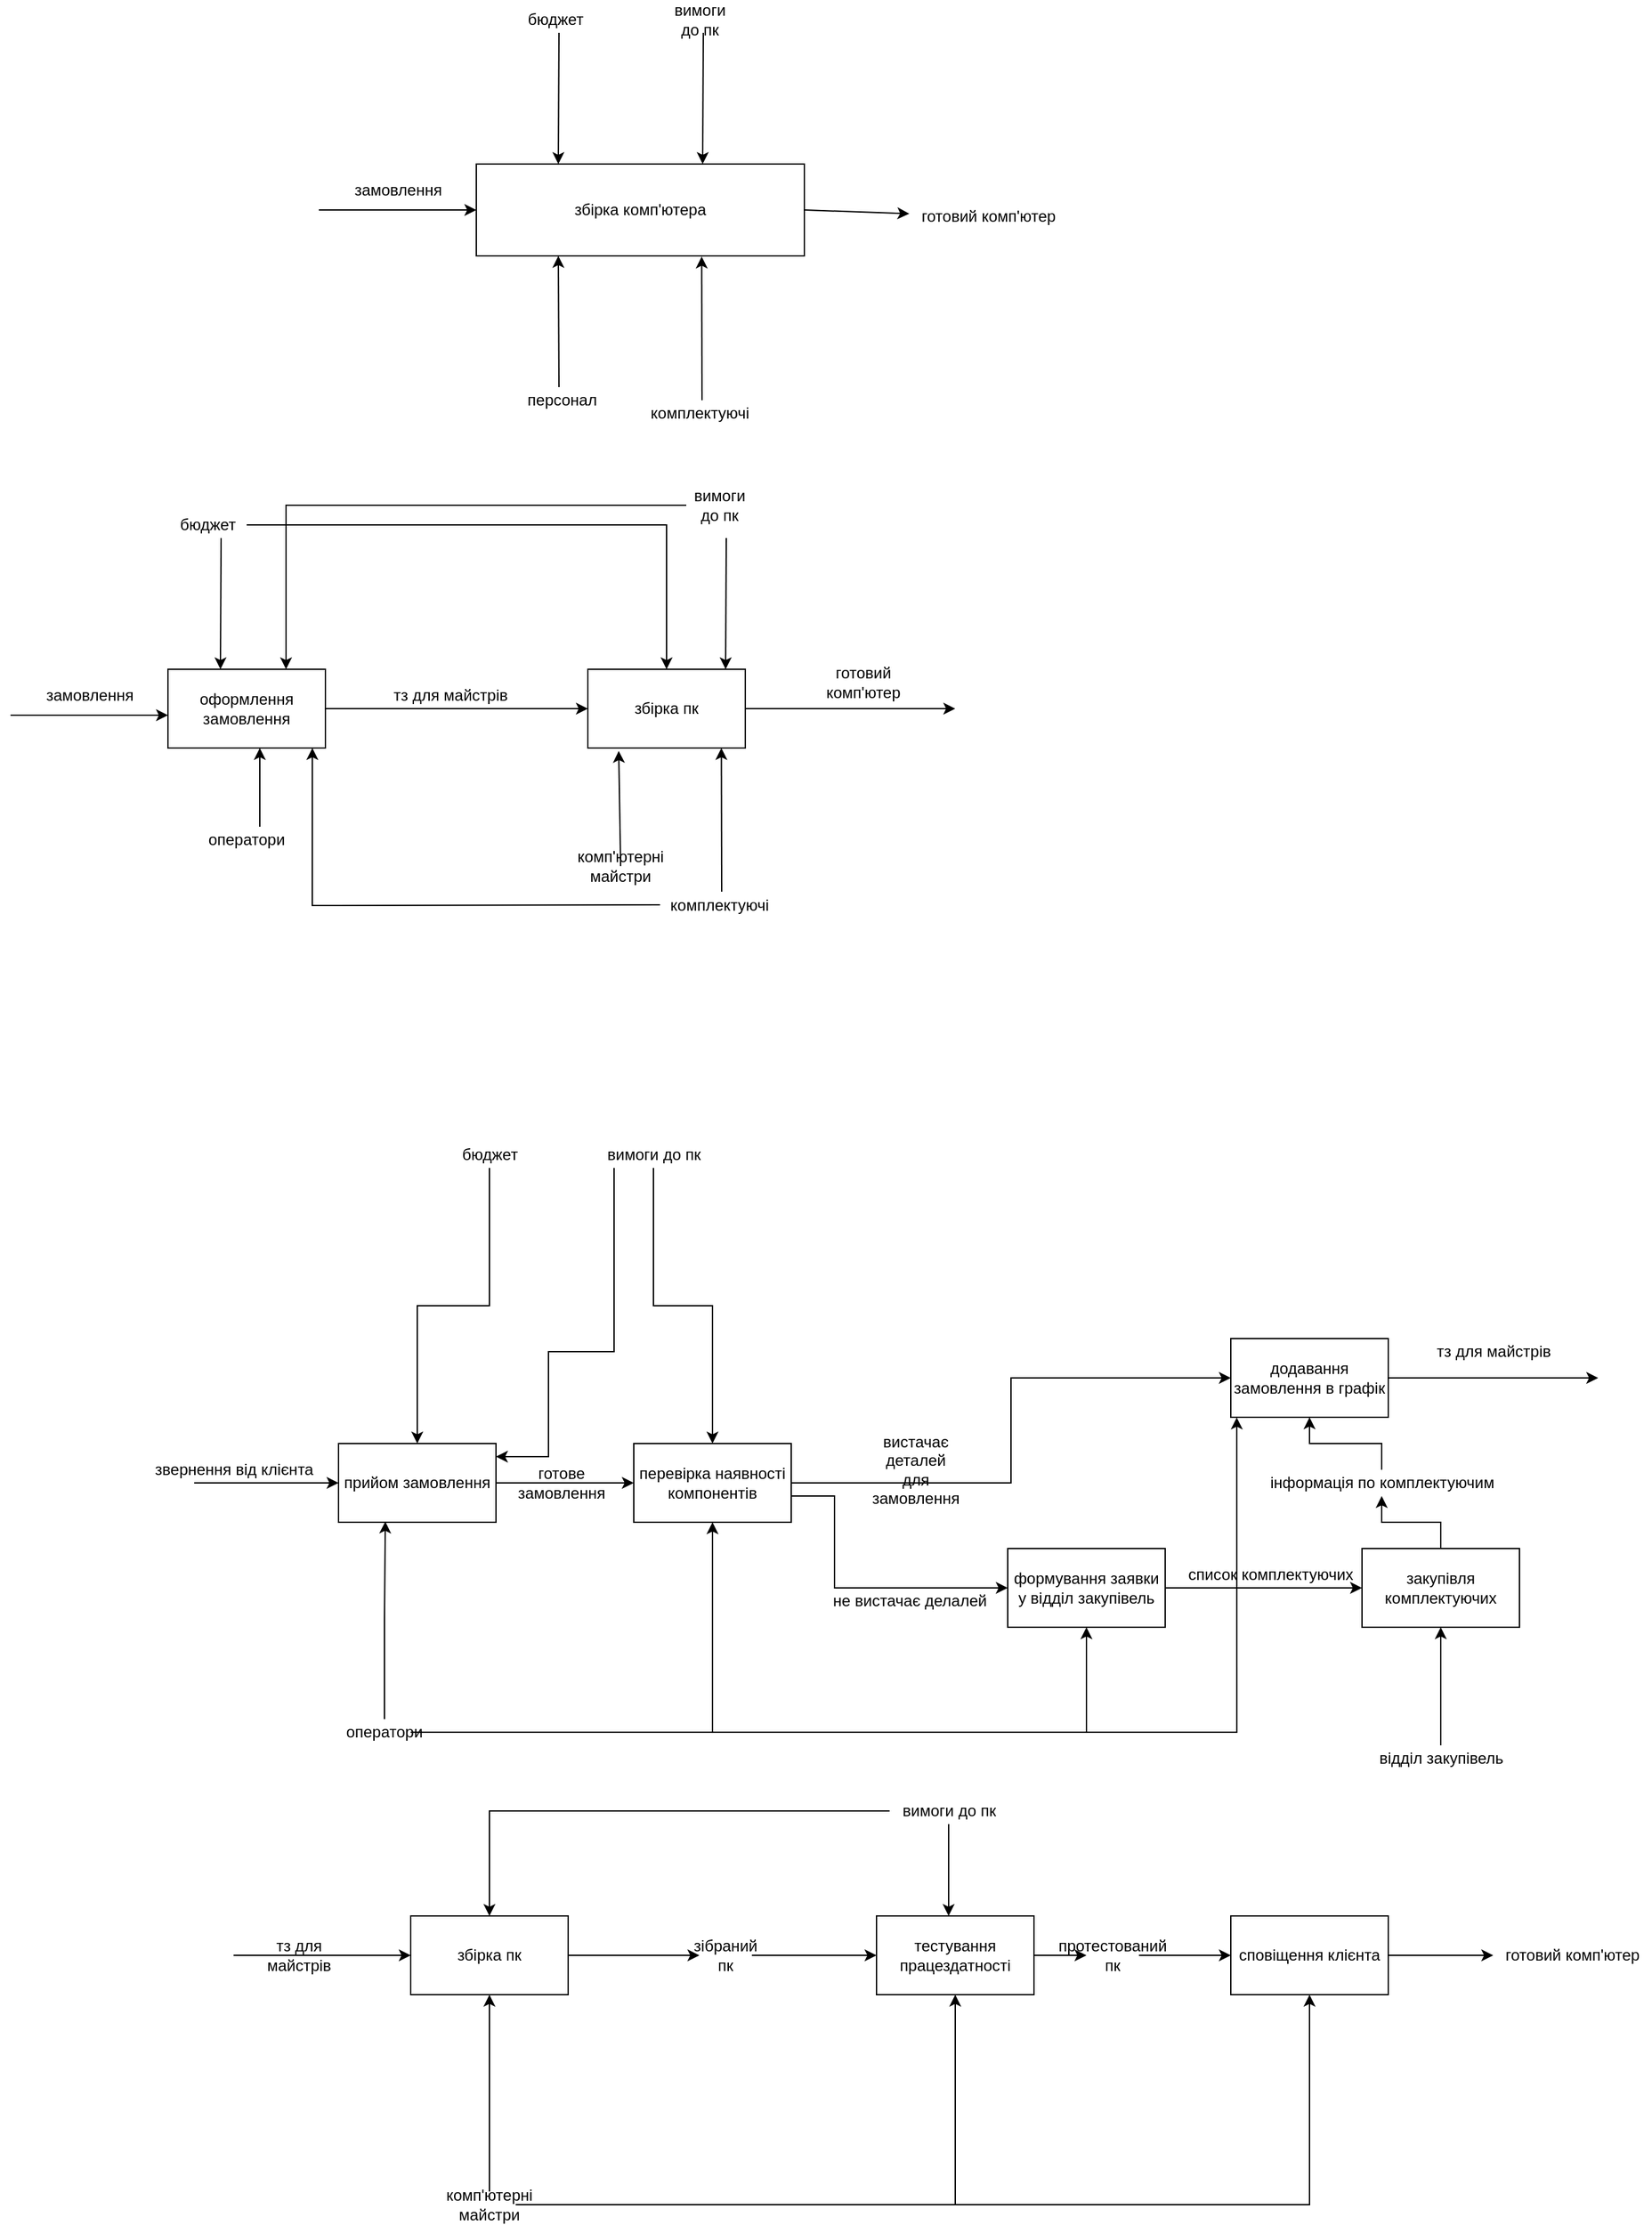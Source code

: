 <mxfile version="14.4.3" type="google"><diagram id="6FOqZcrfeqCQpWcAhYI6" name="Page-1"><mxGraphModel dx="1422" dy="1875" grid="1" gridSize="10" guides="1" tooltips="1" connect="1" arrows="1" fold="1" page="1" pageScale="1" pageWidth="850" pageHeight="1100" math="0" shadow="0"><root><mxCell id="0"/><mxCell id="1" parent="0"/><mxCell id="p5ByEXsch2OxL57bChNt-1" value="збірка комп'ютера" style="rounded=0;whiteSpace=wrap;html=1;" vertex="1" parent="1"><mxGeometry x="435" y="-35" width="250" height="70" as="geometry"/></mxCell><mxCell id="p5ByEXsch2OxL57bChNt-2" value="" style="endArrow=classic;html=1;entryX=0;entryY=0.5;entryDx=0;entryDy=0;" edge="1" parent="1" target="p5ByEXsch2OxL57bChNt-1"><mxGeometry width="50" height="50" relative="1" as="geometry"><mxPoint x="315" as="sourcePoint"/><mxPoint x="445" y="5" as="targetPoint"/></mxGeometry></mxCell><mxCell id="p5ByEXsch2OxL57bChNt-3" value="замовлення" style="text;html=1;align=center;verticalAlign=middle;resizable=0;points=[];autosize=1;" vertex="1" parent="1"><mxGeometry x="335" y="-25" width="80" height="20" as="geometry"/></mxCell><mxCell id="p5ByEXsch2OxL57bChNt-4" value="" style="endArrow=classic;html=1;entryX=0.25;entryY=0;entryDx=0;entryDy=0;" edge="1" parent="1" target="p5ByEXsch2OxL57bChNt-1"><mxGeometry width="50" height="50" relative="1" as="geometry"><mxPoint x="498" y="-135" as="sourcePoint"/><mxPoint x="445.0" y="10" as="targetPoint"/></mxGeometry></mxCell><mxCell id="p5ByEXsch2OxL57bChNt-5" value="бюджет" style="text;html=1;align=center;verticalAlign=middle;resizable=0;points=[];autosize=1;" vertex="1" parent="1"><mxGeometry x="465" y="-155" width="60" height="20" as="geometry"/></mxCell><mxCell id="p5ByEXsch2OxL57bChNt-6" value="" style="endArrow=classic;html=1;entryX=0.25;entryY=0;entryDx=0;entryDy=0;" edge="1" parent="1"><mxGeometry width="50" height="50" relative="1" as="geometry"><mxPoint x="608" y="-135" as="sourcePoint"/><mxPoint x="607.5" y="-35" as="targetPoint"/></mxGeometry></mxCell><mxCell id="p5ByEXsch2OxL57bChNt-7" value="вимоги&lt;br&gt;до пк" style="text;html=1;align=center;verticalAlign=middle;resizable=0;points=[];autosize=1;" vertex="1" parent="1"><mxGeometry x="580" y="-160" width="50" height="30" as="geometry"/></mxCell><mxCell id="p5ByEXsch2OxL57bChNt-8" value="" style="endArrow=classic;html=1;entryX=0.25;entryY=1;entryDx=0;entryDy=0;" edge="1" parent="1" target="p5ByEXsch2OxL57bChNt-1"><mxGeometry width="50" height="50" relative="1" as="geometry"><mxPoint x="498" y="135" as="sourcePoint"/><mxPoint x="575" y="15" as="targetPoint"/></mxGeometry></mxCell><mxCell id="p5ByEXsch2OxL57bChNt-9" value="персонал" style="text;html=1;align=center;verticalAlign=middle;resizable=0;points=[];autosize=1;" vertex="1" parent="1"><mxGeometry x="465" y="135" width="70" height="20" as="geometry"/></mxCell><mxCell id="p5ByEXsch2OxL57bChNt-10" value="" style="endArrow=classic;html=1;entryX=0.687;entryY=1.007;entryDx=0;entryDy=0;entryPerimeter=0;" edge="1" parent="1" target="p5ByEXsch2OxL57bChNt-1"><mxGeometry width="50" height="50" relative="1" as="geometry"><mxPoint x="607" y="145" as="sourcePoint"/><mxPoint x="575" y="15" as="targetPoint"/></mxGeometry></mxCell><mxCell id="p5ByEXsch2OxL57bChNt-11" value="комплектуючі" style="text;html=1;align=center;verticalAlign=middle;resizable=0;points=[];autosize=1;" vertex="1" parent="1"><mxGeometry x="560" y="145" width="90" height="20" as="geometry"/></mxCell><mxCell id="p5ByEXsch2OxL57bChNt-12" value="" style="endArrow=classic;html=1;exitX=1;exitY=0.5;exitDx=0;exitDy=0;" edge="1" parent="1" source="p5ByEXsch2OxL57bChNt-1" target="p5ByEXsch2OxL57bChNt-13"><mxGeometry width="50" height="50" relative="1" as="geometry"><mxPoint x="515" y="130" as="sourcePoint"/><mxPoint x="785" y="65" as="targetPoint"/></mxGeometry></mxCell><mxCell id="p5ByEXsch2OxL57bChNt-13" value="готовий комп'ютер" style="text;html=1;align=center;verticalAlign=middle;resizable=0;points=[];autosize=1;" vertex="1" parent="1"><mxGeometry x="765" y="-5" width="120" height="20" as="geometry"/></mxCell><mxCell id="p5ByEXsch2OxL57bChNt-18" style="edgeStyle=orthogonalEdgeStyle;rounded=0;orthogonalLoop=1;jettySize=auto;html=1;" edge="1" parent="1" source="p5ByEXsch2OxL57bChNt-14" target="p5ByEXsch2OxL57bChNt-16"><mxGeometry relative="1" as="geometry"><mxPoint x="400.0" y="380" as="targetPoint"/></mxGeometry></mxCell><mxCell id="p5ByEXsch2OxL57bChNt-14" value="оформлення замовлення" style="rounded=0;whiteSpace=wrap;html=1;" vertex="1" parent="1"><mxGeometry x="200" y="350" width="120" height="60" as="geometry"/></mxCell><mxCell id="p5ByEXsch2OxL57bChNt-75" style="edgeStyle=orthogonalEdgeStyle;rounded=0;orthogonalLoop=1;jettySize=auto;html=1;" edge="1" parent="1" source="p5ByEXsch2OxL57bChNt-16"><mxGeometry relative="1" as="geometry"><mxPoint x="800" y="380" as="targetPoint"/></mxGeometry></mxCell><mxCell id="p5ByEXsch2OxL57bChNt-16" value="збірка пк" style="rounded=0;whiteSpace=wrap;html=1;" vertex="1" parent="1"><mxGeometry x="520" y="350" width="120" height="60" as="geometry"/></mxCell><mxCell id="p5ByEXsch2OxL57bChNt-30" style="edgeStyle=orthogonalEdgeStyle;rounded=0;orthogonalLoop=1;jettySize=auto;html=1;entryX=0;entryY=0.5;entryDx=0;entryDy=0;" edge="1" parent="1" source="p5ByEXsch2OxL57bChNt-21" target="p5ByEXsch2OxL57bChNt-25"><mxGeometry relative="1" as="geometry"/></mxCell><mxCell id="p5ByEXsch2OxL57bChNt-21" value="прийом замовлення" style="rounded=0;whiteSpace=wrap;html=1;" vertex="1" parent="1"><mxGeometry x="330" y="940" width="120" height="60" as="geometry"/></mxCell><mxCell id="p5ByEXsch2OxL57bChNt-47" style="edgeStyle=orthogonalEdgeStyle;rounded=0;orthogonalLoop=1;jettySize=auto;html=1;entryX=0.5;entryY=1;entryDx=0;entryDy=0;" edge="1" parent="1" source="p5ByEXsch2OxL57bChNt-41" target="p5ByEXsch2OxL57bChNt-24"><mxGeometry relative="1" as="geometry"/></mxCell><mxCell id="p5ByEXsch2OxL57bChNt-22" value="закупівля комплектуючих" style="rounded=0;whiteSpace=wrap;html=1;" vertex="1" parent="1"><mxGeometry x="1110" y="1020" width="120" height="60" as="geometry"/></mxCell><mxCell id="p5ByEXsch2OxL57bChNt-38" style="edgeStyle=orthogonalEdgeStyle;rounded=0;orthogonalLoop=1;jettySize=auto;html=1;entryX=0;entryY=0.5;entryDx=0;entryDy=0;" edge="1" parent="1" source="p5ByEXsch2OxL57bChNt-23" target="p5ByEXsch2OxL57bChNt-22"><mxGeometry relative="1" as="geometry"/></mxCell><mxCell id="p5ByEXsch2OxL57bChNt-23" value="формування заявки у відділ закупівель" style="rounded=0;whiteSpace=wrap;html=1;" vertex="1" parent="1"><mxGeometry x="840" y="1020" width="120" height="60" as="geometry"/></mxCell><mxCell id="p5ByEXsch2OxL57bChNt-77" style="edgeStyle=orthogonalEdgeStyle;rounded=0;orthogonalLoop=1;jettySize=auto;html=1;" edge="1" parent="1" source="p5ByEXsch2OxL57bChNt-24"><mxGeometry relative="1" as="geometry"><mxPoint x="1290" y="890" as="targetPoint"/></mxGeometry></mxCell><mxCell id="p5ByEXsch2OxL57bChNt-24" value="додавання замовлення в графік" style="rounded=0;whiteSpace=wrap;html=1;" vertex="1" parent="1"><mxGeometry x="1010" y="860" width="120" height="60" as="geometry"/></mxCell><mxCell id="p5ByEXsch2OxL57bChNt-36" style="edgeStyle=orthogonalEdgeStyle;rounded=0;orthogonalLoop=1;jettySize=auto;html=1;entryX=0;entryY=0.5;entryDx=0;entryDy=0;" edge="1" parent="1" source="p5ByEXsch2OxL57bChNt-25" target="p5ByEXsch2OxL57bChNt-23"><mxGeometry relative="1" as="geometry"><Array as="points"><mxPoint x="708" y="980"/><mxPoint x="708" y="1050"/></Array></mxGeometry></mxCell><mxCell id="p5ByEXsch2OxL57bChNt-46" style="edgeStyle=orthogonalEdgeStyle;rounded=0;orthogonalLoop=1;jettySize=auto;html=1;entryX=0;entryY=0.5;entryDx=0;entryDy=0;" edge="1" parent="1" source="p5ByEXsch2OxL57bChNt-25" target="p5ByEXsch2OxL57bChNt-24"><mxGeometry relative="1" as="geometry"/></mxCell><mxCell id="p5ByEXsch2OxL57bChNt-25" value="перевірка наявності компонентів" style="rounded=0;whiteSpace=wrap;html=1;" vertex="1" parent="1"><mxGeometry x="555" y="940" width="120" height="60" as="geometry"/></mxCell><mxCell id="p5ByEXsch2OxL57bChNt-33" value="вистачає деталей для замовлення" style="text;html=1;strokeColor=none;fillColor=none;align=center;verticalAlign=middle;whiteSpace=wrap;rounded=0;" vertex="1" parent="1"><mxGeometry x="750" y="950" width="40" height="20" as="geometry"/></mxCell><mxCell id="p5ByEXsch2OxL57bChNt-34" value="готове замовлення" style="text;html=1;strokeColor=none;fillColor=none;align=center;verticalAlign=middle;whiteSpace=wrap;rounded=0;" vertex="1" parent="1"><mxGeometry x="480" y="960" width="40" height="20" as="geometry"/></mxCell><mxCell id="p5ByEXsch2OxL57bChNt-37" value="не вистачає делалей" style="text;html=1;align=center;verticalAlign=middle;resizable=0;points=[];autosize=1;" vertex="1" parent="1"><mxGeometry x="700" y="1050" width="130" height="20" as="geometry"/></mxCell><mxCell id="p5ByEXsch2OxL57bChNt-39" value="список комплектуючих" style="text;html=1;align=center;verticalAlign=middle;resizable=0;points=[];autosize=1;" vertex="1" parent="1"><mxGeometry x="970" y="1030" width="140" height="20" as="geometry"/></mxCell><mxCell id="p5ByEXsch2OxL57bChNt-43" value="тз для майстрів" style="text;html=1;align=center;verticalAlign=middle;resizable=0;points=[];autosize=1;" vertex="1" parent="1"><mxGeometry x="1160" y="860" width="100" height="20" as="geometry"/></mxCell><mxCell id="p5ByEXsch2OxL57bChNt-44" value="" style="endArrow=classic;html=1;entryX=0;entryY=0.5;entryDx=0;entryDy=0;" edge="1" parent="1" target="p5ByEXsch2OxL57bChNt-21"><mxGeometry width="50" height="50" relative="1" as="geometry"><mxPoint x="220" y="970" as="sourcePoint"/><mxPoint x="910" y="750" as="targetPoint"/></mxGeometry></mxCell><mxCell id="p5ByEXsch2OxL57bChNt-45" value="звернення від клієнта" style="text;html=1;align=center;verticalAlign=middle;resizable=0;points=[];autosize=1;" vertex="1" parent="1"><mxGeometry x="180" y="950" width="140" height="20" as="geometry"/></mxCell><mxCell id="p5ByEXsch2OxL57bChNt-41" value="інформація по комплектуючим" style="text;html=1;align=center;verticalAlign=middle;resizable=0;points=[];autosize=1;" vertex="1" parent="1"><mxGeometry x="1030" y="960" width="190" height="20" as="geometry"/></mxCell><mxCell id="p5ByEXsch2OxL57bChNt-48" style="edgeStyle=orthogonalEdgeStyle;rounded=0;orthogonalLoop=1;jettySize=auto;html=1;entryX=0.5;entryY=1;entryDx=0;entryDy=0;" edge="1" parent="1" source="p5ByEXsch2OxL57bChNt-22" target="p5ByEXsch2OxL57bChNt-41"><mxGeometry relative="1" as="geometry"><mxPoint x="1190" y="1020" as="sourcePoint"/><mxPoint x="1270" y="920" as="targetPoint"/></mxGeometry></mxCell><mxCell id="p5ByEXsch2OxL57bChNt-52" style="edgeStyle=orthogonalEdgeStyle;rounded=0;orthogonalLoop=1;jettySize=auto;html=1;" edge="1" parent="1" source="p5ByEXsch2OxL57bChNt-53" target="p5ByEXsch2OxL57bChNt-51"><mxGeometry relative="1" as="geometry"/></mxCell><mxCell id="p5ByEXsch2OxL57bChNt-50" value="збірка пк" style="rounded=0;whiteSpace=wrap;html=1;" vertex="1" parent="1"><mxGeometry x="385" y="1300" width="120" height="60" as="geometry"/></mxCell><mxCell id="p5ByEXsch2OxL57bChNt-56" style="edgeStyle=orthogonalEdgeStyle;rounded=0;orthogonalLoop=1;jettySize=auto;html=1;exitX=1;exitY=0.5;exitDx=0;exitDy=0;" edge="1" parent="1" source="p5ByEXsch2OxL57bChNt-91" target="p5ByEXsch2OxL57bChNt-55"><mxGeometry relative="1" as="geometry"/></mxCell><mxCell id="p5ByEXsch2OxL57bChNt-51" value="тестування працездатності" style="rounded=0;whiteSpace=wrap;html=1;" vertex="1" parent="1"><mxGeometry x="740" y="1300" width="120" height="60" as="geometry"/></mxCell><mxCell id="p5ByEXsch2OxL57bChNt-53" value="зібраний пк" style="text;html=1;strokeColor=none;fillColor=none;align=center;verticalAlign=middle;whiteSpace=wrap;rounded=0;" vertex="1" parent="1"><mxGeometry x="605" y="1320" width="40" height="20" as="geometry"/></mxCell><mxCell id="p5ByEXsch2OxL57bChNt-54" style="edgeStyle=orthogonalEdgeStyle;rounded=0;orthogonalLoop=1;jettySize=auto;html=1;" edge="1" parent="1" source="p5ByEXsch2OxL57bChNt-50" target="p5ByEXsch2OxL57bChNt-53"><mxGeometry relative="1" as="geometry"><mxPoint x="440.0" y="1330" as="sourcePoint"/><mxPoint x="740" y="1330" as="targetPoint"/></mxGeometry></mxCell><mxCell id="p5ByEXsch2OxL57bChNt-55" value="сповіщення клієнта" style="rounded=0;whiteSpace=wrap;html=1;" vertex="1" parent="1"><mxGeometry x="1010" y="1300" width="120" height="60" as="geometry"/></mxCell><mxCell id="p5ByEXsch2OxL57bChNt-57" value="" style="endArrow=classic;html=1;entryX=0;entryY=0.5;entryDx=0;entryDy=0;" edge="1" parent="1"><mxGeometry width="50" height="50" relative="1" as="geometry"><mxPoint x="80.0" y="385" as="sourcePoint"/><mxPoint x="200.0" y="385" as="targetPoint"/></mxGeometry></mxCell><mxCell id="p5ByEXsch2OxL57bChNt-58" value="замовлення" style="text;html=1;align=center;verticalAlign=middle;resizable=0;points=[];autosize=1;" vertex="1" parent="1"><mxGeometry x="100" y="360" width="80" height="20" as="geometry"/></mxCell><mxCell id="p5ByEXsch2OxL57bChNt-59" value="" style="endArrow=classic;html=1;" edge="1" parent="1"><mxGeometry width="50" height="50" relative="1" as="geometry"><mxPoint x="270" y="470" as="sourcePoint"/><mxPoint x="270" y="410" as="targetPoint"/></mxGeometry></mxCell><mxCell id="p5ByEXsch2OxL57bChNt-60" value="оператори" style="text;html=1;strokeColor=none;fillColor=none;align=center;verticalAlign=middle;whiteSpace=wrap;rounded=0;" vertex="1" parent="1"><mxGeometry x="240" y="470" width="40" height="20" as="geometry"/></mxCell><mxCell id="p5ByEXsch2OxL57bChNt-61" value="" style="endArrow=classic;html=1;entryX=0.196;entryY=1.037;entryDx=0;entryDy=0;entryPerimeter=0;" edge="1" parent="1" target="p5ByEXsch2OxL57bChNt-16"><mxGeometry width="50" height="50" relative="1" as="geometry"><mxPoint x="545" y="500" as="sourcePoint"/><mxPoint x="595" y="450" as="targetPoint"/></mxGeometry></mxCell><mxCell id="p5ByEXsch2OxL57bChNt-62" value="комп'ютерні майстри" style="text;html=1;strokeColor=none;fillColor=none;align=center;verticalAlign=middle;whiteSpace=wrap;rounded=0;" vertex="1" parent="1"><mxGeometry x="525" y="490" width="40" height="20" as="geometry"/></mxCell><mxCell id="p5ByEXsch2OxL57bChNt-63" value="тз для майстрів" style="text;html=1;align=center;verticalAlign=middle;resizable=0;points=[];autosize=1;" vertex="1" parent="1"><mxGeometry x="365" y="360" width="100" height="20" as="geometry"/></mxCell><mxCell id="p5ByEXsch2OxL57bChNt-64" value="готовий комп'ютер" style="text;html=1;strokeColor=none;fillColor=none;align=center;verticalAlign=middle;whiteSpace=wrap;rounded=0;" vertex="1" parent="1"><mxGeometry x="710" y="350" width="40" height="20" as="geometry"/></mxCell><mxCell id="p5ByEXsch2OxL57bChNt-65" value="" style="endArrow=classic;html=1;entryX=0.25;entryY=0;entryDx=0;entryDy=0;" edge="1" parent="1"><mxGeometry width="50" height="50" relative="1" as="geometry"><mxPoint x="240.5" y="250" as="sourcePoint"/><mxPoint x="240.0" y="350" as="targetPoint"/></mxGeometry></mxCell><mxCell id="p5ByEXsch2OxL57bChNt-67" style="edgeStyle=orthogonalEdgeStyle;rounded=0;orthogonalLoop=1;jettySize=auto;html=1;" edge="1" parent="1" source="p5ByEXsch2OxL57bChNt-66" target="p5ByEXsch2OxL57bChNt-16"><mxGeometry relative="1" as="geometry"/></mxCell><mxCell id="p5ByEXsch2OxL57bChNt-66" value="бюджет" style="text;html=1;align=center;verticalAlign=middle;resizable=0;points=[];autosize=1;" vertex="1" parent="1"><mxGeometry x="200" y="230" width="60" height="20" as="geometry"/></mxCell><mxCell id="p5ByEXsch2OxL57bChNt-68" value="" style="endArrow=classic;html=1;entryX=0.25;entryY=0;entryDx=0;entryDy=0;" edge="1" parent="1"><mxGeometry width="50" height="50" relative="1" as="geometry"><mxPoint x="625.5" y="250" as="sourcePoint"/><mxPoint x="625.0" y="350" as="targetPoint"/></mxGeometry></mxCell><mxCell id="p5ByEXsch2OxL57bChNt-70" style="edgeStyle=orthogonalEdgeStyle;rounded=0;orthogonalLoop=1;jettySize=auto;html=1;entryX=0.75;entryY=0;entryDx=0;entryDy=0;" edge="1" parent="1" source="p5ByEXsch2OxL57bChNt-69" target="p5ByEXsch2OxL57bChNt-14"><mxGeometry relative="1" as="geometry"/></mxCell><mxCell id="p5ByEXsch2OxL57bChNt-69" value="вимоги&lt;br&gt;до пк" style="text;html=1;align=center;verticalAlign=middle;resizable=0;points=[];autosize=1;" vertex="1" parent="1"><mxGeometry x="595" y="210" width="50" height="30" as="geometry"/></mxCell><mxCell id="p5ByEXsch2OxL57bChNt-71" value="" style="endArrow=classic;html=1;entryX=0.687;entryY=1.007;entryDx=0;entryDy=0;entryPerimeter=0;" edge="1" parent="1"><mxGeometry width="50" height="50" relative="1" as="geometry"><mxPoint x="622.0" y="519.51" as="sourcePoint"/><mxPoint x="621.75" y="410" as="targetPoint"/></mxGeometry></mxCell><mxCell id="p5ByEXsch2OxL57bChNt-73" style="edgeStyle=orthogonalEdgeStyle;rounded=0;orthogonalLoop=1;jettySize=auto;html=1;entryX=0.917;entryY=1;entryDx=0;entryDy=0;entryPerimeter=0;" edge="1" parent="1" target="p5ByEXsch2OxL57bChNt-14"><mxGeometry relative="1" as="geometry"><mxPoint x="575.0" y="529.483" as="sourcePoint"/></mxGeometry></mxCell><mxCell id="p5ByEXsch2OxL57bChNt-72" value="комплектуючі" style="text;html=1;align=center;verticalAlign=middle;resizable=0;points=[];autosize=1;" vertex="1" parent="1"><mxGeometry x="575" y="520" width="90" height="20" as="geometry"/></mxCell><mxCell id="p5ByEXsch2OxL57bChNt-80" style="edgeStyle=orthogonalEdgeStyle;rounded=0;orthogonalLoop=1;jettySize=auto;html=1;" edge="1" parent="1" source="p5ByEXsch2OxL57bChNt-79" target="p5ByEXsch2OxL57bChNt-25"><mxGeometry relative="1" as="geometry"/></mxCell><mxCell id="p5ByEXsch2OxL57bChNt-81" style="edgeStyle=orthogonalEdgeStyle;rounded=0;orthogonalLoop=1;jettySize=auto;html=1;" edge="1" parent="1" source="p5ByEXsch2OxL57bChNt-79" target="p5ByEXsch2OxL57bChNt-23"><mxGeometry relative="1" as="geometry"/></mxCell><mxCell id="p5ByEXsch2OxL57bChNt-82" style="edgeStyle=orthogonalEdgeStyle;rounded=0;orthogonalLoop=1;jettySize=auto;html=1;entryX=0.038;entryY=1.003;entryDx=0;entryDy=0;entryPerimeter=0;" edge="1" parent="1" source="p5ByEXsch2OxL57bChNt-79" target="p5ByEXsch2OxL57bChNt-24"><mxGeometry relative="1" as="geometry"/></mxCell><mxCell id="p5ByEXsch2OxL57bChNt-85" style="edgeStyle=orthogonalEdgeStyle;rounded=0;orthogonalLoop=1;jettySize=auto;html=1;entryX=0.297;entryY=0.991;entryDx=0;entryDy=0;entryPerimeter=0;" edge="1" parent="1" source="p5ByEXsch2OxL57bChNt-79" target="p5ByEXsch2OxL57bChNt-21"><mxGeometry relative="1" as="geometry"/></mxCell><mxCell id="p5ByEXsch2OxL57bChNt-79" value="оператори" style="text;html=1;strokeColor=none;fillColor=none;align=center;verticalAlign=middle;whiteSpace=wrap;rounded=0;" vertex="1" parent="1"><mxGeometry x="345" y="1150" width="40" height="20" as="geometry"/></mxCell><mxCell id="p5ByEXsch2OxL57bChNt-84" style="edgeStyle=orthogonalEdgeStyle;rounded=0;orthogonalLoop=1;jettySize=auto;html=1;" edge="1" parent="1" source="p5ByEXsch2OxL57bChNt-83" target="p5ByEXsch2OxL57bChNt-22"><mxGeometry relative="1" as="geometry"/></mxCell><mxCell id="p5ByEXsch2OxL57bChNt-83" value="відділ закупівель" style="text;html=1;align=center;verticalAlign=middle;resizable=0;points=[];autosize=1;" vertex="1" parent="1"><mxGeometry x="1115" y="1170" width="110" height="20" as="geometry"/></mxCell><mxCell id="p5ByEXsch2OxL57bChNt-87" style="edgeStyle=orthogonalEdgeStyle;rounded=0;orthogonalLoop=1;jettySize=auto;html=1;" edge="1" parent="1" source="p5ByEXsch2OxL57bChNt-86" target="p5ByEXsch2OxL57bChNt-21"><mxGeometry relative="1" as="geometry"/></mxCell><mxCell id="p5ByEXsch2OxL57bChNt-86" value="бюджет" style="text;html=1;align=center;verticalAlign=middle;resizable=0;points=[];autosize=1;" vertex="1" parent="1"><mxGeometry x="415" y="710" width="60" height="20" as="geometry"/></mxCell><mxCell id="p5ByEXsch2OxL57bChNt-89" style="edgeStyle=orthogonalEdgeStyle;rounded=0;orthogonalLoop=1;jettySize=auto;html=1;" edge="1" parent="1" source="p5ByEXsch2OxL57bChNt-88" target="p5ByEXsch2OxL57bChNt-25"><mxGeometry relative="1" as="geometry"/></mxCell><mxCell id="p5ByEXsch2OxL57bChNt-90" style="edgeStyle=orthogonalEdgeStyle;rounded=0;orthogonalLoop=1;jettySize=auto;html=1;" edge="1" parent="1" source="p5ByEXsch2OxL57bChNt-88"><mxGeometry relative="1" as="geometry"><mxPoint x="450" y="950" as="targetPoint"/><Array as="points"><mxPoint x="540" y="870"/><mxPoint x="490" y="870"/><mxPoint x="490" y="950"/></Array></mxGeometry></mxCell><mxCell id="p5ByEXsch2OxL57bChNt-88" value="вимоги до пк" style="text;html=1;align=center;verticalAlign=middle;resizable=0;points=[];autosize=1;" vertex="1" parent="1"><mxGeometry x="525" y="710" width="90" height="20" as="geometry"/></mxCell><mxCell id="p5ByEXsch2OxL57bChNt-91" value="протестований пк" style="text;html=1;strokeColor=none;fillColor=none;align=center;verticalAlign=middle;whiteSpace=wrap;rounded=0;" vertex="1" parent="1"><mxGeometry x="900" y="1320" width="40" height="20" as="geometry"/></mxCell><mxCell id="p5ByEXsch2OxL57bChNt-92" style="edgeStyle=orthogonalEdgeStyle;rounded=0;orthogonalLoop=1;jettySize=auto;html=1;exitX=1;exitY=0.5;exitDx=0;exitDy=0;" edge="1" parent="1" source="p5ByEXsch2OxL57bChNt-51" target="p5ByEXsch2OxL57bChNt-91"><mxGeometry relative="1" as="geometry"><mxPoint x="860" y="1330" as="sourcePoint"/><mxPoint x="980" y="1330" as="targetPoint"/></mxGeometry></mxCell><mxCell id="p5ByEXsch2OxL57bChNt-95" style="edgeStyle=orthogonalEdgeStyle;rounded=0;orthogonalLoop=1;jettySize=auto;html=1;" edge="1" parent="1" source="p5ByEXsch2OxL57bChNt-94" target="p5ByEXsch2OxL57bChNt-50"><mxGeometry relative="1" as="geometry"/></mxCell><mxCell id="p5ByEXsch2OxL57bChNt-96" style="edgeStyle=orthogonalEdgeStyle;rounded=0;orthogonalLoop=1;jettySize=auto;html=1;entryX=0.5;entryY=1;entryDx=0;entryDy=0;" edge="1" parent="1" source="p5ByEXsch2OxL57bChNt-94" target="p5ByEXsch2OxL57bChNt-51"><mxGeometry relative="1" as="geometry"/></mxCell><mxCell id="p5ByEXsch2OxL57bChNt-97" style="edgeStyle=orthogonalEdgeStyle;rounded=0;orthogonalLoop=1;jettySize=auto;html=1;" edge="1" parent="1" source="p5ByEXsch2OxL57bChNt-94" target="p5ByEXsch2OxL57bChNt-55"><mxGeometry relative="1" as="geometry"/></mxCell><mxCell id="p5ByEXsch2OxL57bChNt-94" value="комп'ютерні майстри" style="text;html=1;strokeColor=none;fillColor=none;align=center;verticalAlign=middle;whiteSpace=wrap;rounded=0;" vertex="1" parent="1"><mxGeometry x="425" y="1510" width="40" height="20" as="geometry"/></mxCell><mxCell id="p5ByEXsch2OxL57bChNt-99" style="edgeStyle=orthogonalEdgeStyle;rounded=0;orthogonalLoop=1;jettySize=auto;html=1;" edge="1" parent="1" source="p5ByEXsch2OxL57bChNt-98" target="p5ByEXsch2OxL57bChNt-50"><mxGeometry relative="1" as="geometry"/></mxCell><mxCell id="p5ByEXsch2OxL57bChNt-100" style="edgeStyle=orthogonalEdgeStyle;rounded=0;orthogonalLoop=1;jettySize=auto;html=1;entryX=0.458;entryY=0;entryDx=0;entryDy=0;entryPerimeter=0;" edge="1" parent="1" source="p5ByEXsch2OxL57bChNt-98" target="p5ByEXsch2OxL57bChNt-51"><mxGeometry relative="1" as="geometry"/></mxCell><mxCell id="p5ByEXsch2OxL57bChNt-98" value="вимоги до пк" style="text;html=1;align=center;verticalAlign=middle;resizable=0;points=[];autosize=1;" vertex="1" parent="1"><mxGeometry x="750" y="1210" width="90" height="20" as="geometry"/></mxCell><mxCell id="p5ByEXsch2OxL57bChNt-101" value="готовий комп'ютер" style="text;html=1;align=center;verticalAlign=middle;resizable=0;points=[];autosize=1;" vertex="1" parent="1"><mxGeometry x="1210" y="1320" width="120" height="20" as="geometry"/></mxCell><mxCell id="p5ByEXsch2OxL57bChNt-102" value="" style="endArrow=classic;html=1;exitX=1;exitY=0.5;exitDx=0;exitDy=0;" edge="1" parent="1" source="p5ByEXsch2OxL57bChNt-55" target="p5ByEXsch2OxL57bChNt-101"><mxGeometry width="50" height="50" relative="1" as="geometry"><mxPoint x="1140" y="1329" as="sourcePoint"/><mxPoint x="700" y="1270" as="targetPoint"/></mxGeometry></mxCell><mxCell id="p5ByEXsch2OxL57bChNt-103" value="" style="endArrow=classic;html=1;" edge="1" parent="1" target="p5ByEXsch2OxL57bChNt-50"><mxGeometry width="50" height="50" relative="1" as="geometry"><mxPoint x="250" y="1330" as="sourcePoint"/><mxPoint x="310" y="1310" as="targetPoint"/></mxGeometry></mxCell><mxCell id="p5ByEXsch2OxL57bChNt-104" value="тз для майстрів" style="text;html=1;strokeColor=none;fillColor=none;align=center;verticalAlign=middle;whiteSpace=wrap;rounded=0;" vertex="1" parent="1"><mxGeometry x="280" y="1320" width="40" height="20" as="geometry"/></mxCell></root></mxGraphModel></diagram></mxfile>